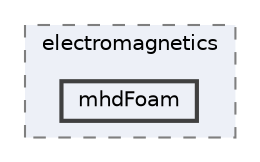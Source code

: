 digraph "applications/solvers/electromagnetics/mhdFoam"
{
 // LATEX_PDF_SIZE
  bgcolor="transparent";
  edge [fontname=Helvetica,fontsize=10,labelfontname=Helvetica,labelfontsize=10];
  node [fontname=Helvetica,fontsize=10,shape=box,height=0.2,width=0.4];
  compound=true
  subgraph clusterdir_6925107ea68bc879ce25441c80612b3f {
    graph [ bgcolor="#edf0f7", pencolor="grey50", label="electromagnetics", fontname=Helvetica,fontsize=10 style="filled,dashed", URL="dir_6925107ea68bc879ce25441c80612b3f.html",tooltip=""]
  dir_796357612f9916c8f56a80e9d1a82b45 [label="mhdFoam", fillcolor="#edf0f7", color="grey25", style="filled,bold", URL="dir_796357612f9916c8f56a80e9d1a82b45.html",tooltip=""];
  }
}

